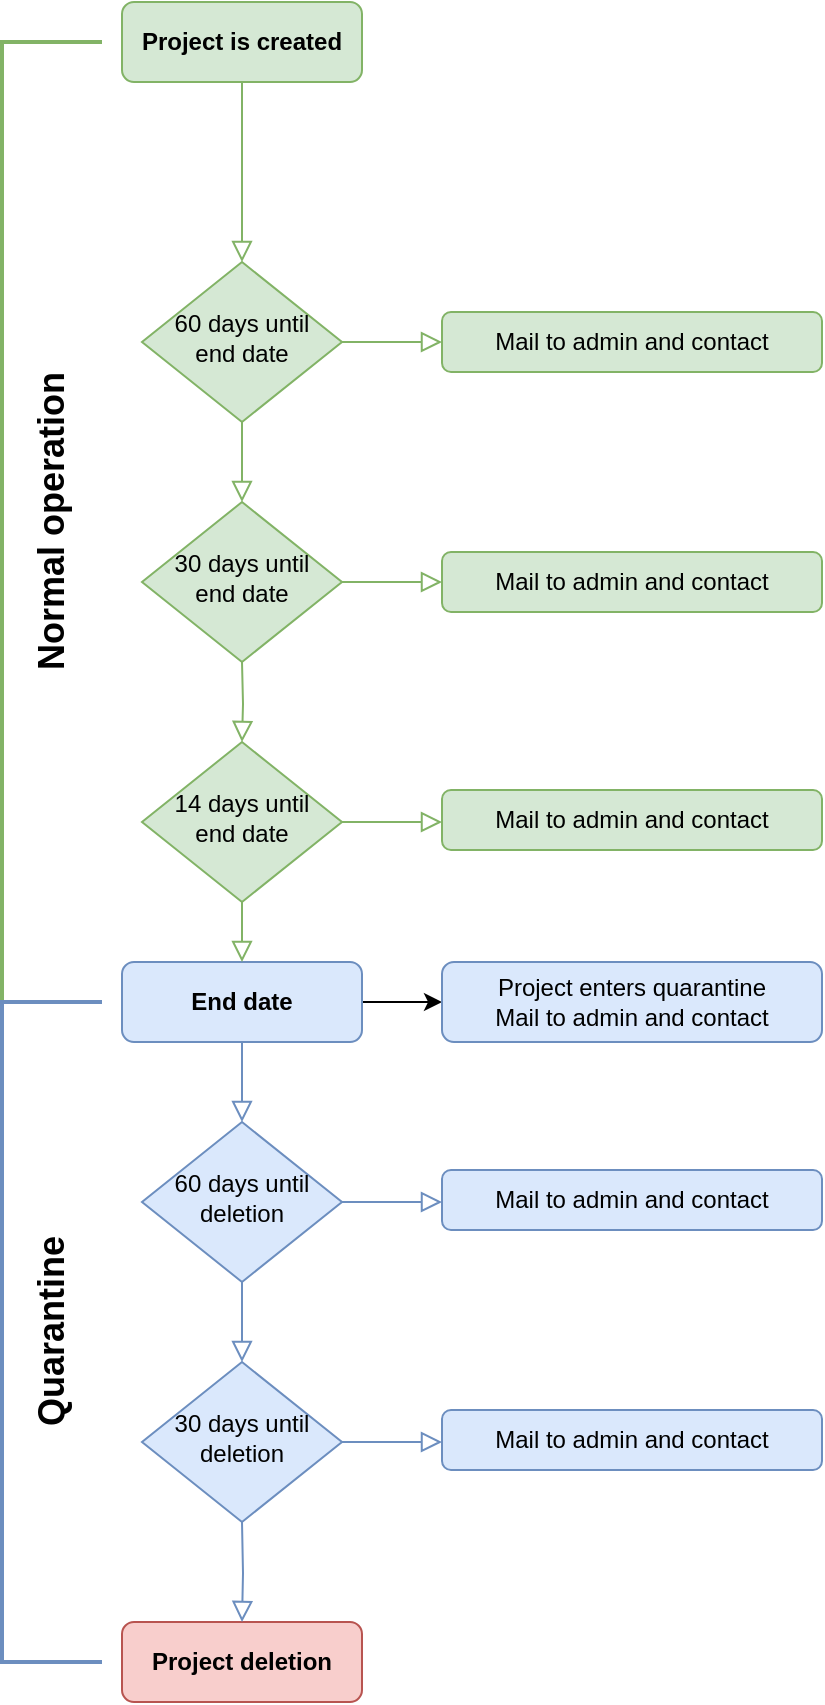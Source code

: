 <mxfile version="16.5.1" type="device"><diagram id="C5RBs43oDa-KdzZeNtuy" name="Page-1"><mxGraphModel dx="1718" dy="1165" grid="1" gridSize="10" guides="1" tooltips="1" connect="1" arrows="1" fold="1" page="1" pageScale="1" pageWidth="827" pageHeight="1169" math="0" shadow="0"><root><mxCell id="WIyWlLk6GJQsqaUBKTNV-0"/><mxCell id="WIyWlLk6GJQsqaUBKTNV-1" parent="WIyWlLk6GJQsqaUBKTNV-0"/><mxCell id="WIyWlLk6GJQsqaUBKTNV-2" value="" style="rounded=0;html=1;jettySize=auto;orthogonalLoop=1;fontSize=11;endArrow=block;endFill=0;endSize=8;strokeWidth=1;shadow=0;labelBackgroundColor=none;edgeStyle=orthogonalEdgeStyle;fillColor=#d5e8d4;strokeColor=#82b366;" parent="WIyWlLk6GJQsqaUBKTNV-1" source="WIyWlLk6GJQsqaUBKTNV-3" target="WIyWlLk6GJQsqaUBKTNV-6" edge="1"><mxGeometry relative="1" as="geometry"/></mxCell><mxCell id="WIyWlLk6GJQsqaUBKTNV-3" value="Project is created" style="rounded=1;whiteSpace=wrap;html=1;fontSize=12;glass=0;strokeWidth=1;shadow=0;fillColor=#d5e8d4;strokeColor=#82b366;fontStyle=1" parent="WIyWlLk6GJQsqaUBKTNV-1" vertex="1"><mxGeometry x="310" y="40" width="120" height="40" as="geometry"/></mxCell><mxCell id="WIyWlLk6GJQsqaUBKTNV-6" value="60 days until end date" style="rhombus;whiteSpace=wrap;html=1;shadow=0;fontFamily=Helvetica;fontSize=12;align=center;strokeWidth=1;spacing=6;spacingTop=-4;fillColor=#d5e8d4;strokeColor=#82b366;" parent="WIyWlLk6GJQsqaUBKTNV-1" vertex="1"><mxGeometry x="320" y="170" width="100" height="80" as="geometry"/></mxCell><mxCell id="WIyWlLk6GJQsqaUBKTNV-7" value="Mail to admin and contact" style="rounded=1;whiteSpace=wrap;html=1;fontSize=12;glass=0;strokeWidth=1;shadow=0;fillColor=#d5e8d4;strokeColor=#82b366;" parent="WIyWlLk6GJQsqaUBKTNV-1" vertex="1"><mxGeometry x="470" y="195" width="190" height="30" as="geometry"/></mxCell><mxCell id="WIyWlLk6GJQsqaUBKTNV-10" value="30 days until end date" style="rhombus;whiteSpace=wrap;html=1;shadow=0;fontFamily=Helvetica;fontSize=12;align=center;strokeWidth=1;spacing=6;spacingTop=-4;fillColor=#d5e8d4;strokeColor=#82b366;" parent="WIyWlLk6GJQsqaUBKTNV-1" vertex="1"><mxGeometry x="320" y="290" width="100" height="80" as="geometry"/></mxCell><mxCell id="WIyWlLk6GJQsqaUBKTNV-11" value="Project deletion" style="rounded=1;whiteSpace=wrap;html=1;fontSize=12;glass=0;strokeWidth=1;shadow=0;fillColor=#f8cecc;strokeColor=#b85450;fontStyle=1" parent="WIyWlLk6GJQsqaUBKTNV-1" vertex="1"><mxGeometry x="310" y="850" width="120" height="40" as="geometry"/></mxCell><mxCell id="WIyWlLk6GJQsqaUBKTNV-12" value="Mail to admin and contact" style="rounded=1;whiteSpace=wrap;html=1;fontSize=12;glass=0;strokeWidth=1;shadow=0;fillColor=#d5e8d4;strokeColor=#82b366;" parent="WIyWlLk6GJQsqaUBKTNV-1" vertex="1"><mxGeometry x="470" y="315" width="190" height="30" as="geometry"/></mxCell><mxCell id="sJDLUEC2O_nyiOPLchG6-0" value="14 days until end date" style="rhombus;whiteSpace=wrap;html=1;shadow=0;fontFamily=Helvetica;fontSize=12;align=center;strokeWidth=1;spacing=6;spacingTop=-4;fillColor=#d5e8d4;strokeColor=#82b366;" vertex="1" parent="WIyWlLk6GJQsqaUBKTNV-1"><mxGeometry x="320" y="410" width="100" height="80" as="geometry"/></mxCell><mxCell id="sJDLUEC2O_nyiOPLchG6-2" value="Mail to admin and contact" style="rounded=1;whiteSpace=wrap;html=1;fontSize=12;glass=0;strokeWidth=1;shadow=0;fillColor=#d5e8d4;strokeColor=#82b366;" vertex="1" parent="WIyWlLk6GJQsqaUBKTNV-1"><mxGeometry x="470" y="434" width="190" height="30" as="geometry"/></mxCell><mxCell id="sJDLUEC2O_nyiOPLchG6-5" value="" style="rounded=0;html=1;jettySize=auto;orthogonalLoop=1;fontSize=11;endArrow=block;endFill=0;endSize=8;strokeWidth=1;shadow=0;labelBackgroundColor=none;edgeStyle=orthogonalEdgeStyle;entryX=0.5;entryY=0;entryDx=0;entryDy=0;exitX=0.5;exitY=1;exitDx=0;exitDy=0;fillColor=#d5e8d4;strokeColor=#82b366;" edge="1" parent="WIyWlLk6GJQsqaUBKTNV-1" source="WIyWlLk6GJQsqaUBKTNV-6" target="WIyWlLk6GJQsqaUBKTNV-10"><mxGeometry relative="1" as="geometry"><mxPoint x="370" y="260" as="sourcePoint"/><mxPoint x="380" y="180" as="targetPoint"/></mxGeometry></mxCell><mxCell id="sJDLUEC2O_nyiOPLchG6-6" value="" style="rounded=0;html=1;jettySize=auto;orthogonalLoop=1;fontSize=11;endArrow=block;endFill=0;endSize=8;strokeWidth=1;shadow=0;labelBackgroundColor=none;edgeStyle=orthogonalEdgeStyle;entryX=0.5;entryY=0;entryDx=0;entryDy=0;fillColor=#d5e8d4;strokeColor=#82b366;" edge="1" parent="WIyWlLk6GJQsqaUBKTNV-1" target="sJDLUEC2O_nyiOPLchG6-0"><mxGeometry relative="1" as="geometry"><mxPoint x="370" y="370" as="sourcePoint"/><mxPoint x="380" y="300" as="targetPoint"/></mxGeometry></mxCell><mxCell id="sJDLUEC2O_nyiOPLchG6-8" value="" style="rounded=0;html=1;jettySize=auto;orthogonalLoop=1;fontSize=11;endArrow=block;endFill=0;endSize=8;strokeWidth=1;shadow=0;labelBackgroundColor=none;edgeStyle=orthogonalEdgeStyle;entryX=0;entryY=0.5;entryDx=0;entryDy=0;exitX=1;exitY=0.5;exitDx=0;exitDy=0;fillColor=#d5e8d4;strokeColor=#82b366;" edge="1" parent="WIyWlLk6GJQsqaUBKTNV-1" source="WIyWlLk6GJQsqaUBKTNV-6" target="WIyWlLk6GJQsqaUBKTNV-7"><mxGeometry relative="1" as="geometry"><mxPoint x="380" y="260" as="sourcePoint"/><mxPoint x="380" y="300" as="targetPoint"/></mxGeometry></mxCell><mxCell id="sJDLUEC2O_nyiOPLchG6-9" value="" style="rounded=0;html=1;jettySize=auto;orthogonalLoop=1;fontSize=11;endArrow=block;endFill=0;endSize=8;strokeWidth=1;shadow=0;labelBackgroundColor=none;edgeStyle=orthogonalEdgeStyle;exitX=1;exitY=0.5;exitDx=0;exitDy=0;fillColor=#d5e8d4;strokeColor=#82b366;" edge="1" parent="WIyWlLk6GJQsqaUBKTNV-1" source="WIyWlLk6GJQsqaUBKTNV-10"><mxGeometry relative="1" as="geometry"><mxPoint x="430" y="220" as="sourcePoint"/><mxPoint x="470" y="330" as="targetPoint"/></mxGeometry></mxCell><mxCell id="sJDLUEC2O_nyiOPLchG6-10" value="" style="rounded=0;html=1;jettySize=auto;orthogonalLoop=1;fontSize=11;endArrow=block;endFill=0;endSize=8;strokeWidth=1;shadow=0;labelBackgroundColor=none;edgeStyle=orthogonalEdgeStyle;exitX=1;exitY=0.5;exitDx=0;exitDy=0;fillColor=#d5e8d4;strokeColor=#82b366;" edge="1" parent="WIyWlLk6GJQsqaUBKTNV-1" source="sJDLUEC2O_nyiOPLchG6-0"><mxGeometry relative="1" as="geometry"><mxPoint x="430" y="340" as="sourcePoint"/><mxPoint x="470" y="450" as="targetPoint"/></mxGeometry></mxCell><mxCell id="sJDLUEC2O_nyiOPLchG6-24" value="" style="edgeStyle=orthogonalEdgeStyle;rounded=0;orthogonalLoop=1;jettySize=auto;html=1;fontSize=18;strokeColor=default;" edge="1" parent="WIyWlLk6GJQsqaUBKTNV-1" source="sJDLUEC2O_nyiOPLchG6-12" target="sJDLUEC2O_nyiOPLchG6-23"><mxGeometry relative="1" as="geometry"/></mxCell><mxCell id="sJDLUEC2O_nyiOPLchG6-12" value="End date" style="rounded=1;whiteSpace=wrap;html=1;fontSize=12;glass=0;strokeWidth=1;shadow=0;fillColor=#dae8fc;strokeColor=#6c8ebf;fontStyle=1" vertex="1" parent="WIyWlLk6GJQsqaUBKTNV-1"><mxGeometry x="310" y="520" width="120" height="40" as="geometry"/></mxCell><mxCell id="sJDLUEC2O_nyiOPLchG6-14" value="60 days until deletion" style="rhombus;whiteSpace=wrap;html=1;shadow=0;fontFamily=Helvetica;fontSize=12;align=center;strokeWidth=1;spacing=6;spacingTop=-4;fillColor=#dae8fc;strokeColor=#6c8ebf;verticalAlign=middle;" vertex="1" parent="WIyWlLk6GJQsqaUBKTNV-1"><mxGeometry x="320" y="600" width="100" height="80" as="geometry"/></mxCell><mxCell id="sJDLUEC2O_nyiOPLchG6-16" value="" style="rounded=0;html=1;jettySize=auto;orthogonalLoop=1;fontSize=11;endArrow=block;endFill=0;endSize=8;strokeWidth=1;shadow=0;labelBackgroundColor=none;edgeStyle=orthogonalEdgeStyle;entryX=0.5;entryY=0;entryDx=0;entryDy=0;exitX=0.5;exitY=1;exitDx=0;exitDy=0;fillColor=#d5e8d4;strokeColor=#82b366;" edge="1" parent="WIyWlLk6GJQsqaUBKTNV-1" source="sJDLUEC2O_nyiOPLchG6-0" target="sJDLUEC2O_nyiOPLchG6-12"><mxGeometry relative="1" as="geometry"><mxPoint x="380" y="380" as="sourcePoint"/><mxPoint x="380" y="420" as="targetPoint"/></mxGeometry></mxCell><mxCell id="sJDLUEC2O_nyiOPLchG6-17" value="30 days until deletion" style="rhombus;whiteSpace=wrap;html=1;shadow=0;fontFamily=Helvetica;fontSize=12;align=center;strokeWidth=1;spacing=6;spacingTop=-4;fillColor=#dae8fc;strokeColor=#6c8ebf;" vertex="1" parent="WIyWlLk6GJQsqaUBKTNV-1"><mxGeometry x="320" y="720" width="100" height="80" as="geometry"/></mxCell><mxCell id="sJDLUEC2O_nyiOPLchG6-20" value="" style="rounded=0;html=1;jettySize=auto;orthogonalLoop=1;fontSize=11;endArrow=block;endFill=0;endSize=8;strokeWidth=1;shadow=0;labelBackgroundColor=none;edgeStyle=orthogonalEdgeStyle;entryX=0.5;entryY=0;entryDx=0;entryDy=0;exitX=0.5;exitY=1;exitDx=0;exitDy=0;fillColor=#dae8fc;strokeColor=#6c8ebf;" edge="1" parent="WIyWlLk6GJQsqaUBKTNV-1" source="sJDLUEC2O_nyiOPLchG6-12" target="sJDLUEC2O_nyiOPLchG6-14"><mxGeometry relative="1" as="geometry"><mxPoint x="380" y="500" as="sourcePoint"/><mxPoint x="380" y="530" as="targetPoint"/></mxGeometry></mxCell><mxCell id="sJDLUEC2O_nyiOPLchG6-21" value="" style="rounded=0;html=1;jettySize=auto;orthogonalLoop=1;fontSize=11;endArrow=block;endFill=0;endSize=8;strokeWidth=1;shadow=0;labelBackgroundColor=none;edgeStyle=orthogonalEdgeStyle;entryX=0.5;entryY=0;entryDx=0;entryDy=0;fillColor=#dae8fc;strokeColor=#6c8ebf;exitX=0.5;exitY=1;exitDx=0;exitDy=0;" edge="1" parent="WIyWlLk6GJQsqaUBKTNV-1" source="sJDLUEC2O_nyiOPLchG6-14" target="sJDLUEC2O_nyiOPLchG6-17"><mxGeometry relative="1" as="geometry"><mxPoint x="370" y="690" as="sourcePoint"/><mxPoint x="380" y="610" as="targetPoint"/></mxGeometry></mxCell><mxCell id="sJDLUEC2O_nyiOPLchG6-22" value="" style="rounded=0;html=1;jettySize=auto;orthogonalLoop=1;fontSize=11;endArrow=block;endFill=0;endSize=8;strokeWidth=1;shadow=0;labelBackgroundColor=none;edgeStyle=orthogonalEdgeStyle;entryX=0.5;entryY=0;entryDx=0;entryDy=0;fillColor=#dae8fc;strokeColor=#6c8ebf;" edge="1" parent="WIyWlLk6GJQsqaUBKTNV-1" target="WIyWlLk6GJQsqaUBKTNV-11"><mxGeometry relative="1" as="geometry"><mxPoint x="370" y="800" as="sourcePoint"/><mxPoint x="380" y="730" as="targetPoint"/></mxGeometry></mxCell><mxCell id="sJDLUEC2O_nyiOPLchG6-23" value="&lt;span&gt;Project enters quarantine&lt;/span&gt;&lt;br&gt;&lt;span&gt;Mail to admin and contact&lt;/span&gt;" style="rounded=1;whiteSpace=wrap;html=1;fontSize=12;glass=0;strokeWidth=1;shadow=0;fillColor=#dae8fc;strokeColor=#6c8ebf;align=center;" vertex="1" parent="WIyWlLk6GJQsqaUBKTNV-1"><mxGeometry x="470" y="520" width="190" height="40" as="geometry"/></mxCell><mxCell id="sJDLUEC2O_nyiOPLchG6-25" value="Mail to admin and contact" style="rounded=1;whiteSpace=wrap;html=1;fontSize=12;glass=0;strokeWidth=1;shadow=0;fillColor=#dae8fc;strokeColor=#6c8ebf;" vertex="1" parent="WIyWlLk6GJQsqaUBKTNV-1"><mxGeometry x="470" y="624" width="190" height="30" as="geometry"/></mxCell><mxCell id="sJDLUEC2O_nyiOPLchG6-26" value="" style="rounded=0;html=1;jettySize=auto;orthogonalLoop=1;fontSize=11;endArrow=block;endFill=0;endSize=8;strokeWidth=1;shadow=0;labelBackgroundColor=none;edgeStyle=orthogonalEdgeStyle;exitX=1;exitY=0.5;exitDx=0;exitDy=0;fillColor=#dae8fc;strokeColor=#6c8ebf;" edge="1" parent="WIyWlLk6GJQsqaUBKTNV-1"><mxGeometry relative="1" as="geometry"><mxPoint x="420" y="640" as="sourcePoint"/><mxPoint x="470" y="640" as="targetPoint"/></mxGeometry></mxCell><mxCell id="sJDLUEC2O_nyiOPLchG6-27" value="Mail to admin and contact" style="rounded=1;whiteSpace=wrap;html=1;fontSize=12;glass=0;strokeWidth=1;shadow=0;fillColor=#dae8fc;strokeColor=#6c8ebf;" vertex="1" parent="WIyWlLk6GJQsqaUBKTNV-1"><mxGeometry x="470" y="744" width="190" height="30" as="geometry"/></mxCell><mxCell id="sJDLUEC2O_nyiOPLchG6-28" value="" style="rounded=0;html=1;jettySize=auto;orthogonalLoop=1;fontSize=11;endArrow=block;endFill=0;endSize=8;strokeWidth=1;shadow=0;labelBackgroundColor=none;edgeStyle=orthogonalEdgeStyle;exitX=1;exitY=0.5;exitDx=0;exitDy=0;fillColor=#dae8fc;strokeColor=#6c8ebf;" edge="1" parent="WIyWlLk6GJQsqaUBKTNV-1"><mxGeometry relative="1" as="geometry"><mxPoint x="420" y="760" as="sourcePoint"/><mxPoint x="470" y="760" as="targetPoint"/></mxGeometry></mxCell><mxCell id="sJDLUEC2O_nyiOPLchG6-29" value="Normal operation" style="strokeWidth=2;html=1;shape=mxgraph.flowchart.annotation_1;align=center;pointerEvents=1;fontSize=18;horizontal=0;fillColor=#d5e8d4;strokeColor=#82b366;fontStyle=1" vertex="1" parent="WIyWlLk6GJQsqaUBKTNV-1"><mxGeometry x="250" y="60" width="50" height="480" as="geometry"/></mxCell><mxCell id="sJDLUEC2O_nyiOPLchG6-32" value="Quarantine" style="strokeWidth=2;html=1;shape=mxgraph.flowchart.annotation_1;align=center;pointerEvents=1;fontSize=18;horizontal=0;fillColor=#dae8fc;strokeColor=#6c8ebf;fontStyle=1" vertex="1" parent="WIyWlLk6GJQsqaUBKTNV-1"><mxGeometry x="250" y="540" width="50" height="330" as="geometry"/></mxCell></root></mxGraphModel></diagram></mxfile>